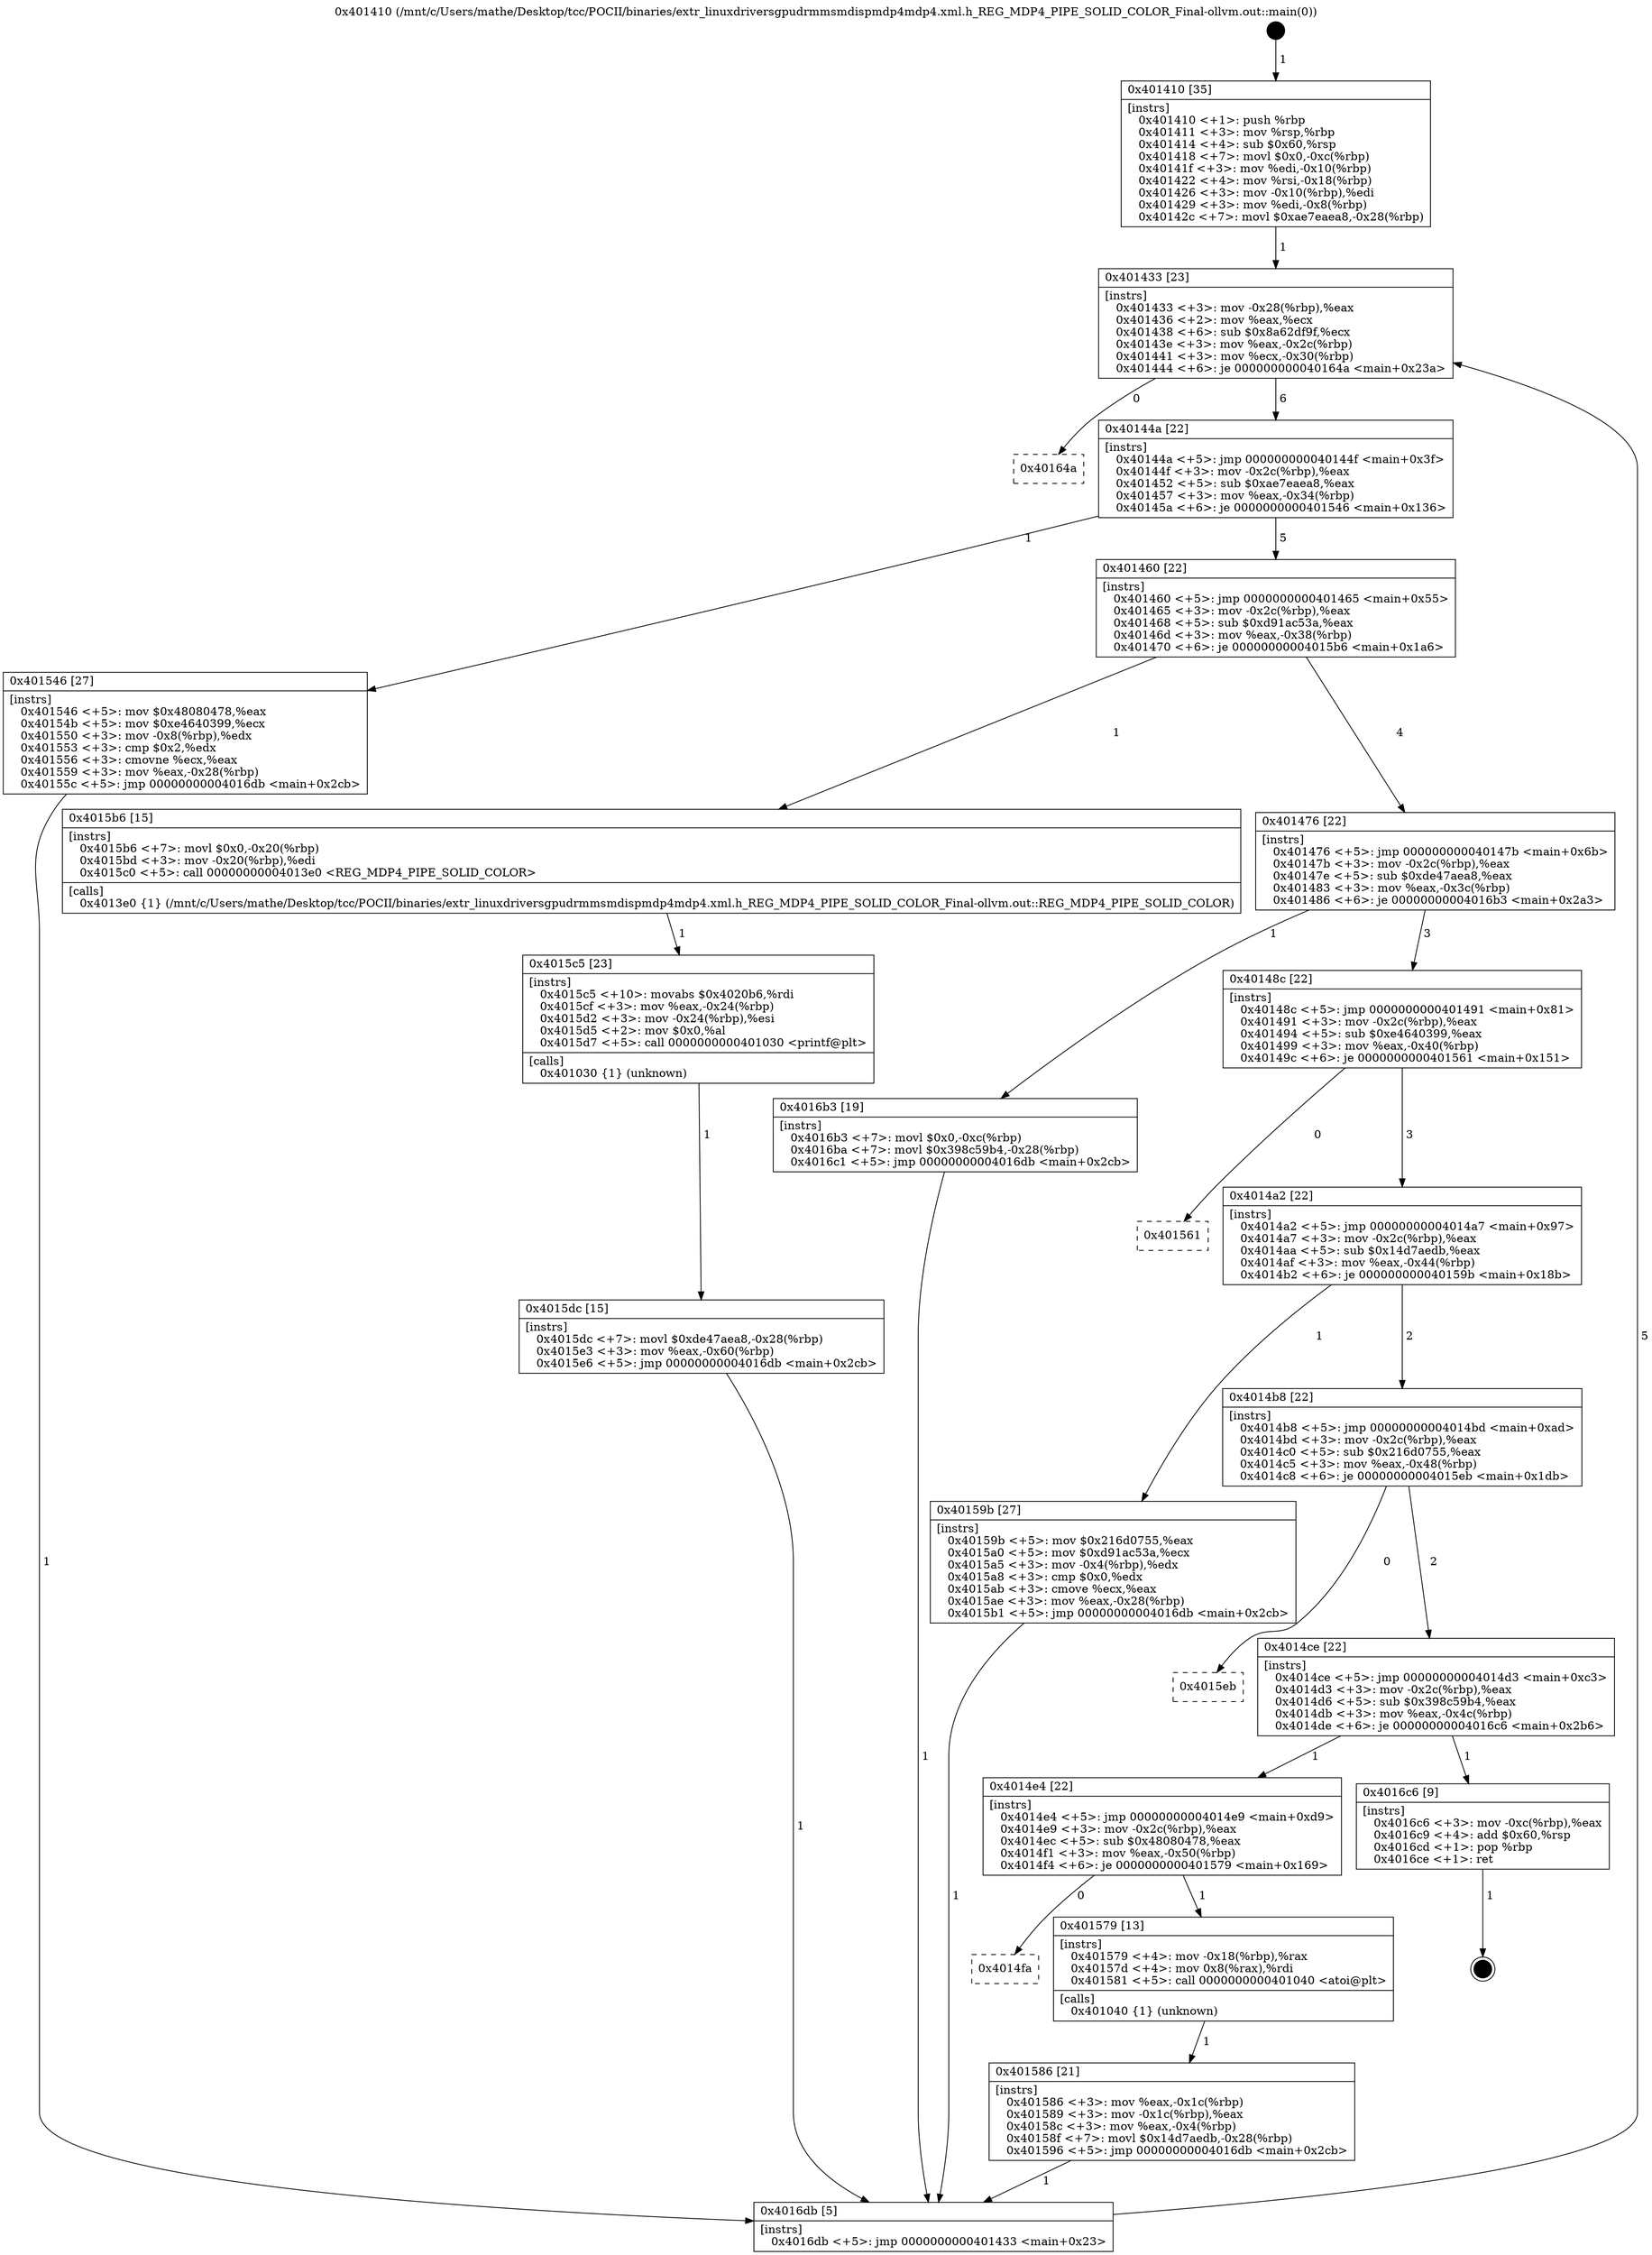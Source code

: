 digraph "0x401410" {
  label = "0x401410 (/mnt/c/Users/mathe/Desktop/tcc/POCII/binaries/extr_linuxdriversgpudrmmsmdispmdp4mdp4.xml.h_REG_MDP4_PIPE_SOLID_COLOR_Final-ollvm.out::main(0))"
  labelloc = "t"
  node[shape=record]

  Entry [label="",width=0.3,height=0.3,shape=circle,fillcolor=black,style=filled]
  "0x401433" [label="{
     0x401433 [23]\l
     | [instrs]\l
     &nbsp;&nbsp;0x401433 \<+3\>: mov -0x28(%rbp),%eax\l
     &nbsp;&nbsp;0x401436 \<+2\>: mov %eax,%ecx\l
     &nbsp;&nbsp;0x401438 \<+6\>: sub $0x8a62df9f,%ecx\l
     &nbsp;&nbsp;0x40143e \<+3\>: mov %eax,-0x2c(%rbp)\l
     &nbsp;&nbsp;0x401441 \<+3\>: mov %ecx,-0x30(%rbp)\l
     &nbsp;&nbsp;0x401444 \<+6\>: je 000000000040164a \<main+0x23a\>\l
  }"]
  "0x40164a" [label="{
     0x40164a\l
  }", style=dashed]
  "0x40144a" [label="{
     0x40144a [22]\l
     | [instrs]\l
     &nbsp;&nbsp;0x40144a \<+5\>: jmp 000000000040144f \<main+0x3f\>\l
     &nbsp;&nbsp;0x40144f \<+3\>: mov -0x2c(%rbp),%eax\l
     &nbsp;&nbsp;0x401452 \<+5\>: sub $0xae7eaea8,%eax\l
     &nbsp;&nbsp;0x401457 \<+3\>: mov %eax,-0x34(%rbp)\l
     &nbsp;&nbsp;0x40145a \<+6\>: je 0000000000401546 \<main+0x136\>\l
  }"]
  Exit [label="",width=0.3,height=0.3,shape=circle,fillcolor=black,style=filled,peripheries=2]
  "0x401546" [label="{
     0x401546 [27]\l
     | [instrs]\l
     &nbsp;&nbsp;0x401546 \<+5\>: mov $0x48080478,%eax\l
     &nbsp;&nbsp;0x40154b \<+5\>: mov $0xe4640399,%ecx\l
     &nbsp;&nbsp;0x401550 \<+3\>: mov -0x8(%rbp),%edx\l
     &nbsp;&nbsp;0x401553 \<+3\>: cmp $0x2,%edx\l
     &nbsp;&nbsp;0x401556 \<+3\>: cmovne %ecx,%eax\l
     &nbsp;&nbsp;0x401559 \<+3\>: mov %eax,-0x28(%rbp)\l
     &nbsp;&nbsp;0x40155c \<+5\>: jmp 00000000004016db \<main+0x2cb\>\l
  }"]
  "0x401460" [label="{
     0x401460 [22]\l
     | [instrs]\l
     &nbsp;&nbsp;0x401460 \<+5\>: jmp 0000000000401465 \<main+0x55\>\l
     &nbsp;&nbsp;0x401465 \<+3\>: mov -0x2c(%rbp),%eax\l
     &nbsp;&nbsp;0x401468 \<+5\>: sub $0xd91ac53a,%eax\l
     &nbsp;&nbsp;0x40146d \<+3\>: mov %eax,-0x38(%rbp)\l
     &nbsp;&nbsp;0x401470 \<+6\>: je 00000000004015b6 \<main+0x1a6\>\l
  }"]
  "0x4016db" [label="{
     0x4016db [5]\l
     | [instrs]\l
     &nbsp;&nbsp;0x4016db \<+5\>: jmp 0000000000401433 \<main+0x23\>\l
  }"]
  "0x401410" [label="{
     0x401410 [35]\l
     | [instrs]\l
     &nbsp;&nbsp;0x401410 \<+1\>: push %rbp\l
     &nbsp;&nbsp;0x401411 \<+3\>: mov %rsp,%rbp\l
     &nbsp;&nbsp;0x401414 \<+4\>: sub $0x60,%rsp\l
     &nbsp;&nbsp;0x401418 \<+7\>: movl $0x0,-0xc(%rbp)\l
     &nbsp;&nbsp;0x40141f \<+3\>: mov %edi,-0x10(%rbp)\l
     &nbsp;&nbsp;0x401422 \<+4\>: mov %rsi,-0x18(%rbp)\l
     &nbsp;&nbsp;0x401426 \<+3\>: mov -0x10(%rbp),%edi\l
     &nbsp;&nbsp;0x401429 \<+3\>: mov %edi,-0x8(%rbp)\l
     &nbsp;&nbsp;0x40142c \<+7\>: movl $0xae7eaea8,-0x28(%rbp)\l
  }"]
  "0x4015dc" [label="{
     0x4015dc [15]\l
     | [instrs]\l
     &nbsp;&nbsp;0x4015dc \<+7\>: movl $0xde47aea8,-0x28(%rbp)\l
     &nbsp;&nbsp;0x4015e3 \<+3\>: mov %eax,-0x60(%rbp)\l
     &nbsp;&nbsp;0x4015e6 \<+5\>: jmp 00000000004016db \<main+0x2cb\>\l
  }"]
  "0x4015b6" [label="{
     0x4015b6 [15]\l
     | [instrs]\l
     &nbsp;&nbsp;0x4015b6 \<+7\>: movl $0x0,-0x20(%rbp)\l
     &nbsp;&nbsp;0x4015bd \<+3\>: mov -0x20(%rbp),%edi\l
     &nbsp;&nbsp;0x4015c0 \<+5\>: call 00000000004013e0 \<REG_MDP4_PIPE_SOLID_COLOR\>\l
     | [calls]\l
     &nbsp;&nbsp;0x4013e0 \{1\} (/mnt/c/Users/mathe/Desktop/tcc/POCII/binaries/extr_linuxdriversgpudrmmsmdispmdp4mdp4.xml.h_REG_MDP4_PIPE_SOLID_COLOR_Final-ollvm.out::REG_MDP4_PIPE_SOLID_COLOR)\l
  }"]
  "0x401476" [label="{
     0x401476 [22]\l
     | [instrs]\l
     &nbsp;&nbsp;0x401476 \<+5\>: jmp 000000000040147b \<main+0x6b\>\l
     &nbsp;&nbsp;0x40147b \<+3\>: mov -0x2c(%rbp),%eax\l
     &nbsp;&nbsp;0x40147e \<+5\>: sub $0xde47aea8,%eax\l
     &nbsp;&nbsp;0x401483 \<+3\>: mov %eax,-0x3c(%rbp)\l
     &nbsp;&nbsp;0x401486 \<+6\>: je 00000000004016b3 \<main+0x2a3\>\l
  }"]
  "0x4015c5" [label="{
     0x4015c5 [23]\l
     | [instrs]\l
     &nbsp;&nbsp;0x4015c5 \<+10\>: movabs $0x4020b6,%rdi\l
     &nbsp;&nbsp;0x4015cf \<+3\>: mov %eax,-0x24(%rbp)\l
     &nbsp;&nbsp;0x4015d2 \<+3\>: mov -0x24(%rbp),%esi\l
     &nbsp;&nbsp;0x4015d5 \<+2\>: mov $0x0,%al\l
     &nbsp;&nbsp;0x4015d7 \<+5\>: call 0000000000401030 \<printf@plt\>\l
     | [calls]\l
     &nbsp;&nbsp;0x401030 \{1\} (unknown)\l
  }"]
  "0x4016b3" [label="{
     0x4016b3 [19]\l
     | [instrs]\l
     &nbsp;&nbsp;0x4016b3 \<+7\>: movl $0x0,-0xc(%rbp)\l
     &nbsp;&nbsp;0x4016ba \<+7\>: movl $0x398c59b4,-0x28(%rbp)\l
     &nbsp;&nbsp;0x4016c1 \<+5\>: jmp 00000000004016db \<main+0x2cb\>\l
  }"]
  "0x40148c" [label="{
     0x40148c [22]\l
     | [instrs]\l
     &nbsp;&nbsp;0x40148c \<+5\>: jmp 0000000000401491 \<main+0x81\>\l
     &nbsp;&nbsp;0x401491 \<+3\>: mov -0x2c(%rbp),%eax\l
     &nbsp;&nbsp;0x401494 \<+5\>: sub $0xe4640399,%eax\l
     &nbsp;&nbsp;0x401499 \<+3\>: mov %eax,-0x40(%rbp)\l
     &nbsp;&nbsp;0x40149c \<+6\>: je 0000000000401561 \<main+0x151\>\l
  }"]
  "0x401586" [label="{
     0x401586 [21]\l
     | [instrs]\l
     &nbsp;&nbsp;0x401586 \<+3\>: mov %eax,-0x1c(%rbp)\l
     &nbsp;&nbsp;0x401589 \<+3\>: mov -0x1c(%rbp),%eax\l
     &nbsp;&nbsp;0x40158c \<+3\>: mov %eax,-0x4(%rbp)\l
     &nbsp;&nbsp;0x40158f \<+7\>: movl $0x14d7aedb,-0x28(%rbp)\l
     &nbsp;&nbsp;0x401596 \<+5\>: jmp 00000000004016db \<main+0x2cb\>\l
  }"]
  "0x401561" [label="{
     0x401561\l
  }", style=dashed]
  "0x4014a2" [label="{
     0x4014a2 [22]\l
     | [instrs]\l
     &nbsp;&nbsp;0x4014a2 \<+5\>: jmp 00000000004014a7 \<main+0x97\>\l
     &nbsp;&nbsp;0x4014a7 \<+3\>: mov -0x2c(%rbp),%eax\l
     &nbsp;&nbsp;0x4014aa \<+5\>: sub $0x14d7aedb,%eax\l
     &nbsp;&nbsp;0x4014af \<+3\>: mov %eax,-0x44(%rbp)\l
     &nbsp;&nbsp;0x4014b2 \<+6\>: je 000000000040159b \<main+0x18b\>\l
  }"]
  "0x4014fa" [label="{
     0x4014fa\l
  }", style=dashed]
  "0x40159b" [label="{
     0x40159b [27]\l
     | [instrs]\l
     &nbsp;&nbsp;0x40159b \<+5\>: mov $0x216d0755,%eax\l
     &nbsp;&nbsp;0x4015a0 \<+5\>: mov $0xd91ac53a,%ecx\l
     &nbsp;&nbsp;0x4015a5 \<+3\>: mov -0x4(%rbp),%edx\l
     &nbsp;&nbsp;0x4015a8 \<+3\>: cmp $0x0,%edx\l
     &nbsp;&nbsp;0x4015ab \<+3\>: cmove %ecx,%eax\l
     &nbsp;&nbsp;0x4015ae \<+3\>: mov %eax,-0x28(%rbp)\l
     &nbsp;&nbsp;0x4015b1 \<+5\>: jmp 00000000004016db \<main+0x2cb\>\l
  }"]
  "0x4014b8" [label="{
     0x4014b8 [22]\l
     | [instrs]\l
     &nbsp;&nbsp;0x4014b8 \<+5\>: jmp 00000000004014bd \<main+0xad\>\l
     &nbsp;&nbsp;0x4014bd \<+3\>: mov -0x2c(%rbp),%eax\l
     &nbsp;&nbsp;0x4014c0 \<+5\>: sub $0x216d0755,%eax\l
     &nbsp;&nbsp;0x4014c5 \<+3\>: mov %eax,-0x48(%rbp)\l
     &nbsp;&nbsp;0x4014c8 \<+6\>: je 00000000004015eb \<main+0x1db\>\l
  }"]
  "0x401579" [label="{
     0x401579 [13]\l
     | [instrs]\l
     &nbsp;&nbsp;0x401579 \<+4\>: mov -0x18(%rbp),%rax\l
     &nbsp;&nbsp;0x40157d \<+4\>: mov 0x8(%rax),%rdi\l
     &nbsp;&nbsp;0x401581 \<+5\>: call 0000000000401040 \<atoi@plt\>\l
     | [calls]\l
     &nbsp;&nbsp;0x401040 \{1\} (unknown)\l
  }"]
  "0x4015eb" [label="{
     0x4015eb\l
  }", style=dashed]
  "0x4014ce" [label="{
     0x4014ce [22]\l
     | [instrs]\l
     &nbsp;&nbsp;0x4014ce \<+5\>: jmp 00000000004014d3 \<main+0xc3\>\l
     &nbsp;&nbsp;0x4014d3 \<+3\>: mov -0x2c(%rbp),%eax\l
     &nbsp;&nbsp;0x4014d6 \<+5\>: sub $0x398c59b4,%eax\l
     &nbsp;&nbsp;0x4014db \<+3\>: mov %eax,-0x4c(%rbp)\l
     &nbsp;&nbsp;0x4014de \<+6\>: je 00000000004016c6 \<main+0x2b6\>\l
  }"]
  "0x4014e4" [label="{
     0x4014e4 [22]\l
     | [instrs]\l
     &nbsp;&nbsp;0x4014e4 \<+5\>: jmp 00000000004014e9 \<main+0xd9\>\l
     &nbsp;&nbsp;0x4014e9 \<+3\>: mov -0x2c(%rbp),%eax\l
     &nbsp;&nbsp;0x4014ec \<+5\>: sub $0x48080478,%eax\l
     &nbsp;&nbsp;0x4014f1 \<+3\>: mov %eax,-0x50(%rbp)\l
     &nbsp;&nbsp;0x4014f4 \<+6\>: je 0000000000401579 \<main+0x169\>\l
  }"]
  "0x4016c6" [label="{
     0x4016c6 [9]\l
     | [instrs]\l
     &nbsp;&nbsp;0x4016c6 \<+3\>: mov -0xc(%rbp),%eax\l
     &nbsp;&nbsp;0x4016c9 \<+4\>: add $0x60,%rsp\l
     &nbsp;&nbsp;0x4016cd \<+1\>: pop %rbp\l
     &nbsp;&nbsp;0x4016ce \<+1\>: ret\l
  }"]
  Entry -> "0x401410" [label=" 1"]
  "0x401433" -> "0x40164a" [label=" 0"]
  "0x401433" -> "0x40144a" [label=" 6"]
  "0x4016c6" -> Exit [label=" 1"]
  "0x40144a" -> "0x401546" [label=" 1"]
  "0x40144a" -> "0x401460" [label=" 5"]
  "0x401546" -> "0x4016db" [label=" 1"]
  "0x401410" -> "0x401433" [label=" 1"]
  "0x4016db" -> "0x401433" [label=" 5"]
  "0x4016b3" -> "0x4016db" [label=" 1"]
  "0x401460" -> "0x4015b6" [label=" 1"]
  "0x401460" -> "0x401476" [label=" 4"]
  "0x4015dc" -> "0x4016db" [label=" 1"]
  "0x401476" -> "0x4016b3" [label=" 1"]
  "0x401476" -> "0x40148c" [label=" 3"]
  "0x4015c5" -> "0x4015dc" [label=" 1"]
  "0x40148c" -> "0x401561" [label=" 0"]
  "0x40148c" -> "0x4014a2" [label=" 3"]
  "0x4015b6" -> "0x4015c5" [label=" 1"]
  "0x4014a2" -> "0x40159b" [label=" 1"]
  "0x4014a2" -> "0x4014b8" [label=" 2"]
  "0x40159b" -> "0x4016db" [label=" 1"]
  "0x4014b8" -> "0x4015eb" [label=" 0"]
  "0x4014b8" -> "0x4014ce" [label=" 2"]
  "0x401586" -> "0x4016db" [label=" 1"]
  "0x4014ce" -> "0x4016c6" [label=" 1"]
  "0x4014ce" -> "0x4014e4" [label=" 1"]
  "0x401579" -> "0x401586" [label=" 1"]
  "0x4014e4" -> "0x401579" [label=" 1"]
  "0x4014e4" -> "0x4014fa" [label=" 0"]
}
